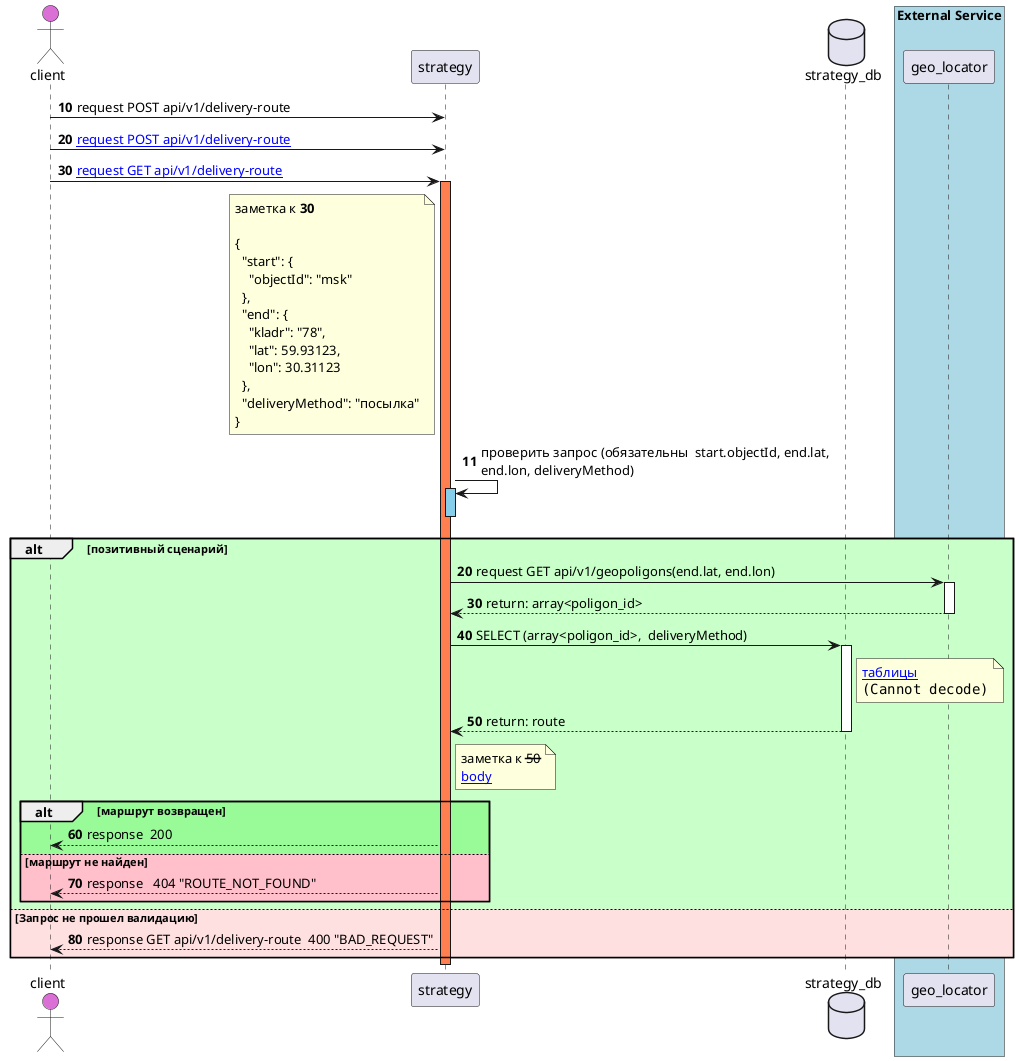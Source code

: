 @startuml
''https://plantuml.com/sequence-diagram
autonumber 10 10
'mainframe "strategy POST api/v1/delivery-route"
'!include skinparams/skinparams.puml
skinparam sequenceMessageAlign left
skinparam maxmessagesize 350
skinparam wrapWidth 250
'skinparam NoteFontColor green



'participant api_gateway  as gw
Actor client as gw  #orchid
participant strategy as strategy
database strategy_db as DB
box "External Service" #LightBlue
participant geo_locator as geo_locator
end box
'!includesub /variables/variables.puml !VARIABLES
!$DELIVERY_ROUTE_NAME = "GET api/v1/delivery-route"
!$DELIVERY_ROUTE_LINK = "https://samokat.tech/"


gw -> strategy: request POST api/v1/delivery-route
gw -> strategy: [[https://plantuml.com/ru/color request POST api/v1/delivery-route]]
gw -> strategy: [[$DELIVERY_ROUTE_LINK request $DELIVERY_ROUTE_NAME]]
note left strategy
заметка к **%autonumber%**

{
  "start": {
    "objectId": "msk"
  },
  "end": {
    "kladr": "78",
    "lat": 59.93123,
    "lon": 30.31123
  },
  "deliveryMethod": "посылка"
}
end note
activate strategy #coral
autonumber stop
autonumber 11

strategy->strategy: проверить запрос (обязательны  start.objectId, end.lat, end.lon, deliveryMethod)
activate strategy #skyblue

autonumber 20 10
alt #TECHNOLOGY позитивный сценарий

deactivate strategy
strategy -> geo_locator: request GET api/v1/geopoligons(end.lat, end.lon)
activate geo_locator
geo_locator --> strategy: return: array<poligon_id>

deactivate geo_locator
strategy-> DB: SELECT (array<poligon_id>,  deliveryMethod)
note right DB
[[/images/tables.png таблицы ]]
<img /chart_images/tables.png {scale=0.2}>
'<img https://habrastorage.org/getpro/habr/upload_files/858/7c2/2d6/8587c22d66288f2ea50936b46c45b0cc.jpeg{scale=0.1}>
end note
activate DB
DB-->strategy: return: route
note right strategy
заметка к --%autonumber%--
[[/jsons/delivery_route_response_200.json body]]
end note
deactivate DB
alt #palegreen маршрут возвращен
strategy --> gw:  response  200
else #pink маршрут не найден
strategy --> gw:  response   404 "ROUTE_NOT_FOUND"
end
else #IMPLEMENTATION Запрос не прошел валидацию
strategy --> gw:  response $DELIVERY_ROUTE_NAME  400 "BAD_REQUEST"
end
deactivate strategy
@enduml